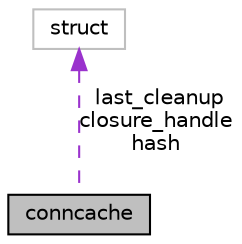 digraph "conncache"
{
  edge [fontname="Helvetica",fontsize="10",labelfontname="Helvetica",labelfontsize="10"];
  node [fontname="Helvetica",fontsize="10",shape=record];
  Node1 [label="conncache",height=0.2,width=0.4,color="black", fillcolor="grey75", style="filled", fontcolor="black"];
  Node2 -> Node1 [dir="back",color="darkorchid3",fontsize="10",style="dashed",label=" last_cleanup\nclosure_handle\nhash" ,fontname="Helvetica"];
  Node2 [label="struct",height=0.2,width=0.4,color="grey75", fillcolor="white", style="filled"];
}
